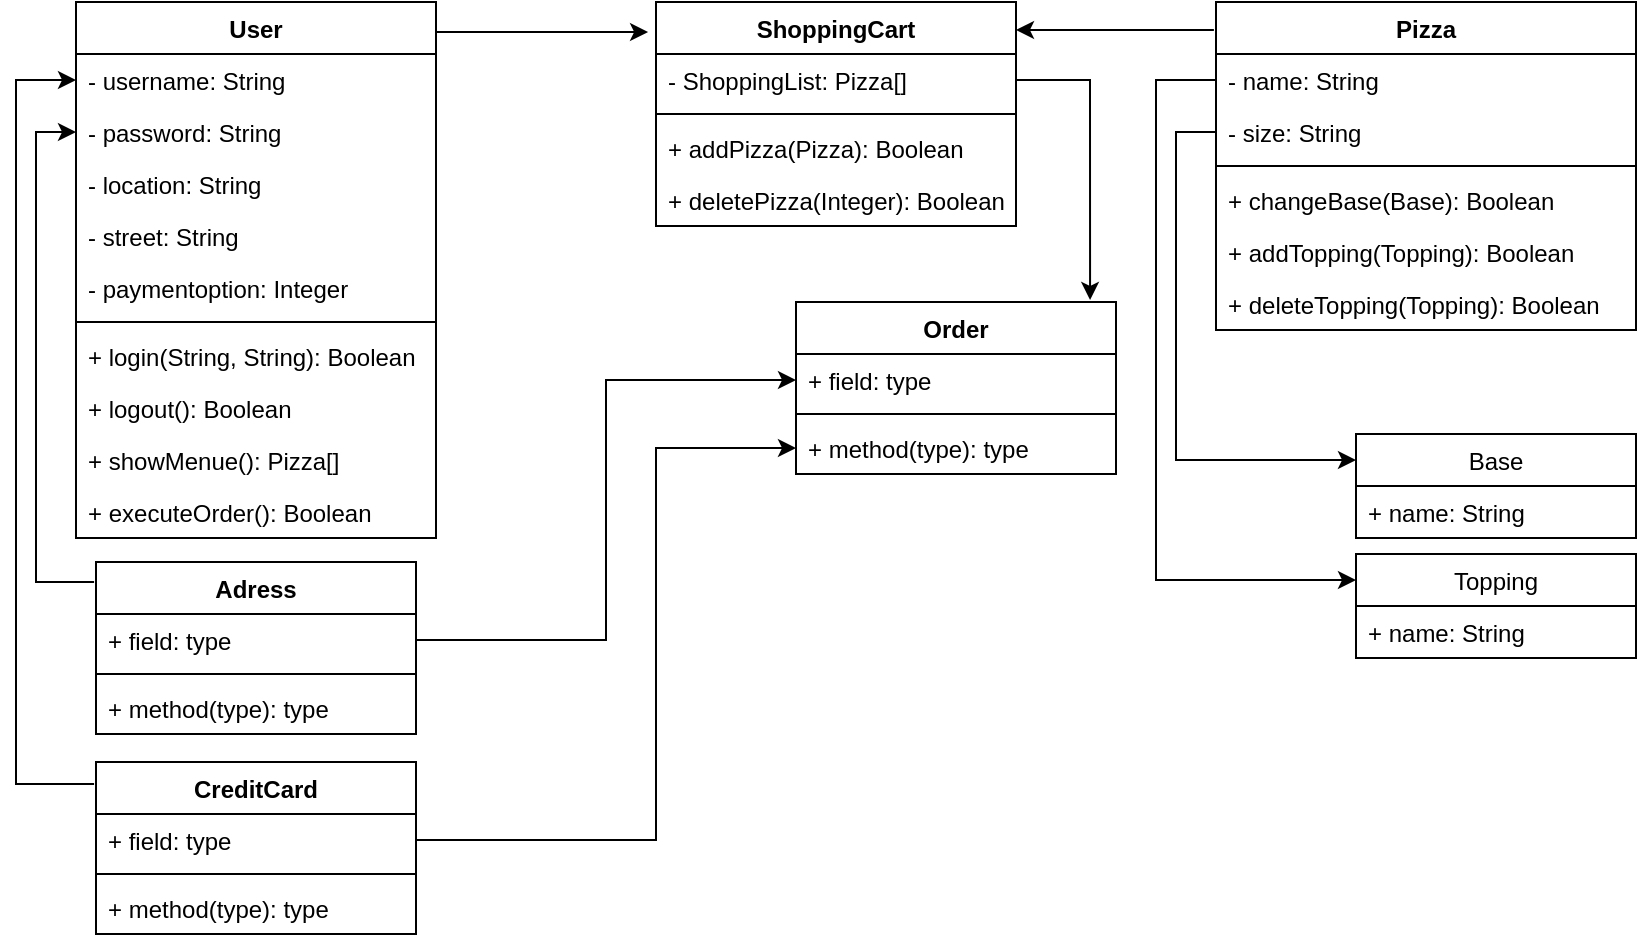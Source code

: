 <mxfile version="14.1.8" type="github">
  <diagram id="C5RBs43oDa-KdzZeNtuy" name="Page-1">
    <mxGraphModel dx="868" dy="482" grid="1" gridSize="10" guides="1" tooltips="1" connect="1" arrows="1" fold="1" page="1" pageScale="1" pageWidth="827" pageHeight="1169" math="0" shadow="0">
      <root>
        <mxCell id="WIyWlLk6GJQsqaUBKTNV-0" />
        <mxCell id="WIyWlLk6GJQsqaUBKTNV-1" parent="WIyWlLk6GJQsqaUBKTNV-0" />
        <mxCell id="uV1599xkfmc2XIZDll-U-7" value="User" style="swimlane;fontStyle=1;align=center;verticalAlign=top;childLayout=stackLayout;horizontal=1;startSize=26;horizontalStack=0;resizeParent=1;resizeParentMax=0;resizeLast=0;collapsible=1;marginBottom=0;" parent="WIyWlLk6GJQsqaUBKTNV-1" vertex="1">
          <mxGeometry x="40" y="10" width="180" height="268" as="geometry" />
        </mxCell>
        <mxCell id="uV1599xkfmc2XIZDll-U-11" value="- username: String" style="text;strokeColor=none;fillColor=none;align=left;verticalAlign=top;spacingLeft=4;spacingRight=4;overflow=hidden;rotatable=0;points=[[0,0.5],[1,0.5]];portConstraint=eastwest;" parent="uV1599xkfmc2XIZDll-U-7" vertex="1">
          <mxGeometry y="26" width="180" height="26" as="geometry" />
        </mxCell>
        <mxCell id="uV1599xkfmc2XIZDll-U-12" value="- password: String" style="text;strokeColor=none;fillColor=none;align=left;verticalAlign=top;spacingLeft=4;spacingRight=4;overflow=hidden;rotatable=0;points=[[0,0.5],[1,0.5]];portConstraint=eastwest;" parent="uV1599xkfmc2XIZDll-U-7" vertex="1">
          <mxGeometry y="52" width="180" height="26" as="geometry" />
        </mxCell>
        <mxCell id="uV1599xkfmc2XIZDll-U-13" value="- location: String" style="text;strokeColor=none;fillColor=none;align=left;verticalAlign=top;spacingLeft=4;spacingRight=4;overflow=hidden;rotatable=0;points=[[0,0.5],[1,0.5]];portConstraint=eastwest;" parent="uV1599xkfmc2XIZDll-U-7" vertex="1">
          <mxGeometry y="78" width="180" height="26" as="geometry" />
        </mxCell>
        <mxCell id="uV1599xkfmc2XIZDll-U-3" value="- street: String" style="text;strokeColor=none;fillColor=none;align=left;verticalAlign=top;spacingLeft=4;spacingRight=4;overflow=hidden;rotatable=0;points=[[0,0.5],[1,0.5]];portConstraint=eastwest;" parent="uV1599xkfmc2XIZDll-U-7" vertex="1">
          <mxGeometry y="104" width="180" height="26" as="geometry" />
        </mxCell>
        <mxCell id="uV1599xkfmc2XIZDll-U-6" value="- paymentoption: Integer" style="text;strokeColor=none;fillColor=none;align=left;verticalAlign=top;spacingLeft=4;spacingRight=4;overflow=hidden;rotatable=0;points=[[0,0.5],[1,0.5]];portConstraint=eastwest;" parent="uV1599xkfmc2XIZDll-U-7" vertex="1">
          <mxGeometry y="130" width="180" height="26" as="geometry" />
        </mxCell>
        <mxCell id="uV1599xkfmc2XIZDll-U-9" value="" style="line;strokeWidth=1;fillColor=none;align=left;verticalAlign=middle;spacingTop=-1;spacingLeft=3;spacingRight=3;rotatable=0;labelPosition=right;points=[];portConstraint=eastwest;" parent="uV1599xkfmc2XIZDll-U-7" vertex="1">
          <mxGeometry y="156" width="180" height="8" as="geometry" />
        </mxCell>
        <mxCell id="uV1599xkfmc2XIZDll-U-14" value="+ login(String, String): Boolean" style="text;strokeColor=none;fillColor=none;align=left;verticalAlign=top;spacingLeft=4;spacingRight=4;overflow=hidden;rotatable=0;points=[[0,0.5],[1,0.5]];portConstraint=eastwest;" parent="uV1599xkfmc2XIZDll-U-7" vertex="1">
          <mxGeometry y="164" width="180" height="26" as="geometry" />
        </mxCell>
        <mxCell id="uV1599xkfmc2XIZDll-U-10" value="+ logout(): Boolean" style="text;strokeColor=none;fillColor=none;align=left;verticalAlign=top;spacingLeft=4;spacingRight=4;overflow=hidden;rotatable=0;points=[[0,0.5],[1,0.5]];portConstraint=eastwest;" parent="uV1599xkfmc2XIZDll-U-7" vertex="1">
          <mxGeometry y="190" width="180" height="26" as="geometry" />
        </mxCell>
        <mxCell id="uV1599xkfmc2XIZDll-U-19" value="+ showMenue(): Pizza[]" style="text;strokeColor=none;fillColor=none;align=left;verticalAlign=top;spacingLeft=4;spacingRight=4;overflow=hidden;rotatable=0;points=[[0,0.5],[1,0.5]];portConstraint=eastwest;" parent="uV1599xkfmc2XIZDll-U-7" vertex="1">
          <mxGeometry y="216" width="180" height="26" as="geometry" />
        </mxCell>
        <mxCell id="uV1599xkfmc2XIZDll-U-15" value="+ executeOrder(): Boolean" style="text;strokeColor=none;fillColor=none;align=left;verticalAlign=top;spacingLeft=4;spacingRight=4;overflow=hidden;rotatable=0;points=[[0,0.5],[1,0.5]];portConstraint=eastwest;" parent="uV1599xkfmc2XIZDll-U-7" vertex="1">
          <mxGeometry y="242" width="180" height="26" as="geometry" />
        </mxCell>
        <mxCell id="uV1599xkfmc2XIZDll-U-20" value="ShoppingCart" style="swimlane;fontStyle=1;align=center;verticalAlign=top;childLayout=stackLayout;horizontal=1;startSize=26;horizontalStack=0;resizeParent=1;resizeParentMax=0;resizeLast=0;collapsible=1;marginBottom=0;" parent="WIyWlLk6GJQsqaUBKTNV-1" vertex="1">
          <mxGeometry x="330" y="10" width="180" height="112" as="geometry" />
        </mxCell>
        <mxCell id="uV1599xkfmc2XIZDll-U-21" value="- ShoppingList: Pizza[]" style="text;strokeColor=none;fillColor=none;align=left;verticalAlign=top;spacingLeft=4;spacingRight=4;overflow=hidden;rotatable=0;points=[[0,0.5],[1,0.5]];portConstraint=eastwest;" parent="uV1599xkfmc2XIZDll-U-20" vertex="1">
          <mxGeometry y="26" width="180" height="26" as="geometry" />
        </mxCell>
        <mxCell id="uV1599xkfmc2XIZDll-U-22" value="" style="line;strokeWidth=1;fillColor=none;align=left;verticalAlign=middle;spacingTop=-1;spacingLeft=3;spacingRight=3;rotatable=0;labelPosition=right;points=[];portConstraint=eastwest;" parent="uV1599xkfmc2XIZDll-U-20" vertex="1">
          <mxGeometry y="52" width="180" height="8" as="geometry" />
        </mxCell>
        <mxCell id="uV1599xkfmc2XIZDll-U-24" value="+ addPizza(Pizza): Boolean" style="text;strokeColor=none;fillColor=none;align=left;verticalAlign=top;spacingLeft=4;spacingRight=4;overflow=hidden;rotatable=0;points=[[0,0.5],[1,0.5]];portConstraint=eastwest;" parent="uV1599xkfmc2XIZDll-U-20" vertex="1">
          <mxGeometry y="60" width="180" height="26" as="geometry" />
        </mxCell>
        <mxCell id="uV1599xkfmc2XIZDll-U-23" value="+ deletePizza(Integer): Boolean" style="text;strokeColor=none;fillColor=none;align=left;verticalAlign=top;spacingLeft=4;spacingRight=4;overflow=hidden;rotatable=0;points=[[0,0.5],[1,0.5]];portConstraint=eastwest;" parent="uV1599xkfmc2XIZDll-U-20" vertex="1">
          <mxGeometry y="86" width="180" height="26" as="geometry" />
        </mxCell>
        <mxCell id="uV1599xkfmc2XIZDll-U-25" value="Pizza" style="swimlane;fontStyle=1;align=center;verticalAlign=top;childLayout=stackLayout;horizontal=1;startSize=26;horizontalStack=0;resizeParent=1;resizeParentMax=0;resizeLast=0;collapsible=1;marginBottom=0;" parent="WIyWlLk6GJQsqaUBKTNV-1" vertex="1">
          <mxGeometry x="610" y="10" width="210" height="164" as="geometry" />
        </mxCell>
        <mxCell id="uV1599xkfmc2XIZDll-U-26" value="- name: String" style="text;strokeColor=none;fillColor=none;align=left;verticalAlign=top;spacingLeft=4;spacingRight=4;overflow=hidden;rotatable=0;points=[[0,0.5],[1,0.5]];portConstraint=eastwest;" parent="uV1599xkfmc2XIZDll-U-25" vertex="1">
          <mxGeometry y="26" width="210" height="26" as="geometry" />
        </mxCell>
        <mxCell id="uV1599xkfmc2XIZDll-U-29" value="- size: String" style="text;strokeColor=none;fillColor=none;align=left;verticalAlign=top;spacingLeft=4;spacingRight=4;overflow=hidden;rotatable=0;points=[[0,0.5],[1,0.5]];portConstraint=eastwest;" parent="uV1599xkfmc2XIZDll-U-25" vertex="1">
          <mxGeometry y="52" width="210" height="26" as="geometry" />
        </mxCell>
        <mxCell id="uV1599xkfmc2XIZDll-U-27" value="" style="line;strokeWidth=1;fillColor=none;align=left;verticalAlign=middle;spacingTop=-1;spacingLeft=3;spacingRight=3;rotatable=0;labelPosition=right;points=[];portConstraint=eastwest;" parent="uV1599xkfmc2XIZDll-U-25" vertex="1">
          <mxGeometry y="78" width="210" height="8" as="geometry" />
        </mxCell>
        <mxCell id="uV1599xkfmc2XIZDll-U-28" value="+ changeBase(Base): Boolean" style="text;strokeColor=none;fillColor=none;align=left;verticalAlign=top;spacingLeft=4;spacingRight=4;overflow=hidden;rotatable=0;points=[[0,0.5],[1,0.5]];portConstraint=eastwest;" parent="uV1599xkfmc2XIZDll-U-25" vertex="1">
          <mxGeometry y="86" width="210" height="26" as="geometry" />
        </mxCell>
        <mxCell id="uV1599xkfmc2XIZDll-U-30" value="+ addTopping(Topping): Boolean" style="text;strokeColor=none;fillColor=none;align=left;verticalAlign=top;spacingLeft=4;spacingRight=4;overflow=hidden;rotatable=0;points=[[0,0.5],[1,0.5]];portConstraint=eastwest;" parent="uV1599xkfmc2XIZDll-U-25" vertex="1">
          <mxGeometry y="112" width="210" height="26" as="geometry" />
        </mxCell>
        <mxCell id="uV1599xkfmc2XIZDll-U-31" value="+ deleteTopping(Topping): Boolean" style="text;strokeColor=none;fillColor=none;align=left;verticalAlign=top;spacingLeft=4;spacingRight=4;overflow=hidden;rotatable=0;points=[[0,0.5],[1,0.5]];portConstraint=eastwest;" parent="uV1599xkfmc2XIZDll-U-25" vertex="1">
          <mxGeometry y="138" width="210" height="26" as="geometry" />
        </mxCell>
        <mxCell id="uV1599xkfmc2XIZDll-U-36" value="Base" style="swimlane;fontStyle=0;childLayout=stackLayout;horizontal=1;startSize=26;fillColor=none;horizontalStack=0;resizeParent=1;resizeParentMax=0;resizeLast=0;collapsible=1;marginBottom=0;" parent="WIyWlLk6GJQsqaUBKTNV-1" vertex="1">
          <mxGeometry x="680" y="226" width="140" height="52" as="geometry" />
        </mxCell>
        <mxCell id="uV1599xkfmc2XIZDll-U-37" value="+ name: String" style="text;strokeColor=none;fillColor=none;align=left;verticalAlign=top;spacingLeft=4;spacingRight=4;overflow=hidden;rotatable=0;points=[[0,0.5],[1,0.5]];portConstraint=eastwest;" parent="uV1599xkfmc2XIZDll-U-36" vertex="1">
          <mxGeometry y="26" width="140" height="26" as="geometry" />
        </mxCell>
        <mxCell id="uV1599xkfmc2XIZDll-U-41" value="Topping" style="swimlane;fontStyle=0;childLayout=stackLayout;horizontal=1;startSize=26;fillColor=none;horizontalStack=0;resizeParent=1;resizeParentMax=0;resizeLast=0;collapsible=1;marginBottom=0;" parent="WIyWlLk6GJQsqaUBKTNV-1" vertex="1">
          <mxGeometry x="680" y="286" width="140" height="52" as="geometry" />
        </mxCell>
        <mxCell id="uV1599xkfmc2XIZDll-U-42" value="+ name: String" style="text;strokeColor=none;fillColor=none;align=left;verticalAlign=top;spacingLeft=4;spacingRight=4;overflow=hidden;rotatable=0;points=[[0,0.5],[1,0.5]];portConstraint=eastwest;" parent="uV1599xkfmc2XIZDll-U-41" vertex="1">
          <mxGeometry y="26" width="140" height="26" as="geometry" />
        </mxCell>
        <mxCell id="IQ9QhzdBHmIEoD9JMVYd-0" style="edgeStyle=orthogonalEdgeStyle;rounded=0;orthogonalLoop=1;jettySize=auto;html=1;exitX=0;exitY=0.5;exitDx=0;exitDy=0;entryX=0;entryY=0.25;entryDx=0;entryDy=0;" parent="WIyWlLk6GJQsqaUBKTNV-1" source="uV1599xkfmc2XIZDll-U-29" target="uV1599xkfmc2XIZDll-U-36" edge="1">
          <mxGeometry relative="1" as="geometry" />
        </mxCell>
        <mxCell id="IQ9QhzdBHmIEoD9JMVYd-1" style="edgeStyle=orthogonalEdgeStyle;rounded=0;orthogonalLoop=1;jettySize=auto;html=1;exitX=0;exitY=0.5;exitDx=0;exitDy=0;entryX=0;entryY=0.25;entryDx=0;entryDy=0;" parent="WIyWlLk6GJQsqaUBKTNV-1" source="uV1599xkfmc2XIZDll-U-26" target="uV1599xkfmc2XIZDll-U-41" edge="1">
          <mxGeometry relative="1" as="geometry">
            <Array as="points">
              <mxPoint x="580" y="49" />
              <mxPoint x="580" y="299" />
            </Array>
          </mxGeometry>
        </mxCell>
        <mxCell id="hXHPoDrEMKIcVmXOcSfc-1" value="Order" style="swimlane;fontStyle=1;align=center;verticalAlign=top;childLayout=stackLayout;horizontal=1;startSize=26;horizontalStack=0;resizeParent=1;resizeParentMax=0;resizeLast=0;collapsible=1;marginBottom=0;" vertex="1" parent="WIyWlLk6GJQsqaUBKTNV-1">
          <mxGeometry x="400" y="160" width="160" height="86" as="geometry" />
        </mxCell>
        <mxCell id="hXHPoDrEMKIcVmXOcSfc-2" value="+ field: type" style="text;strokeColor=none;fillColor=none;align=left;verticalAlign=top;spacingLeft=4;spacingRight=4;overflow=hidden;rotatable=0;points=[[0,0.5],[1,0.5]];portConstraint=eastwest;" vertex="1" parent="hXHPoDrEMKIcVmXOcSfc-1">
          <mxGeometry y="26" width="160" height="26" as="geometry" />
        </mxCell>
        <mxCell id="hXHPoDrEMKIcVmXOcSfc-3" value="" style="line;strokeWidth=1;fillColor=none;align=left;verticalAlign=middle;spacingTop=-1;spacingLeft=3;spacingRight=3;rotatable=0;labelPosition=right;points=[];portConstraint=eastwest;" vertex="1" parent="hXHPoDrEMKIcVmXOcSfc-1">
          <mxGeometry y="52" width="160" height="8" as="geometry" />
        </mxCell>
        <mxCell id="hXHPoDrEMKIcVmXOcSfc-4" value="+ method(type): type" style="text;strokeColor=none;fillColor=none;align=left;verticalAlign=top;spacingLeft=4;spacingRight=4;overflow=hidden;rotatable=0;points=[[0,0.5],[1,0.5]];portConstraint=eastwest;" vertex="1" parent="hXHPoDrEMKIcVmXOcSfc-1">
          <mxGeometry y="60" width="160" height="26" as="geometry" />
        </mxCell>
        <mxCell id="hXHPoDrEMKIcVmXOcSfc-5" value="Adress" style="swimlane;fontStyle=1;align=center;verticalAlign=top;childLayout=stackLayout;horizontal=1;startSize=26;horizontalStack=0;resizeParent=1;resizeParentMax=0;resizeLast=0;collapsible=1;marginBottom=0;" vertex="1" parent="WIyWlLk6GJQsqaUBKTNV-1">
          <mxGeometry x="50" y="290" width="160" height="86" as="geometry" />
        </mxCell>
        <mxCell id="hXHPoDrEMKIcVmXOcSfc-6" value="+ field: type" style="text;strokeColor=none;fillColor=none;align=left;verticalAlign=top;spacingLeft=4;spacingRight=4;overflow=hidden;rotatable=0;points=[[0,0.5],[1,0.5]];portConstraint=eastwest;" vertex="1" parent="hXHPoDrEMKIcVmXOcSfc-5">
          <mxGeometry y="26" width="160" height="26" as="geometry" />
        </mxCell>
        <mxCell id="hXHPoDrEMKIcVmXOcSfc-7" value="" style="line;strokeWidth=1;fillColor=none;align=left;verticalAlign=middle;spacingTop=-1;spacingLeft=3;spacingRight=3;rotatable=0;labelPosition=right;points=[];portConstraint=eastwest;" vertex="1" parent="hXHPoDrEMKIcVmXOcSfc-5">
          <mxGeometry y="52" width="160" height="8" as="geometry" />
        </mxCell>
        <mxCell id="hXHPoDrEMKIcVmXOcSfc-8" value="+ method(type): type" style="text;strokeColor=none;fillColor=none;align=left;verticalAlign=top;spacingLeft=4;spacingRight=4;overflow=hidden;rotatable=0;points=[[0,0.5],[1,0.5]];portConstraint=eastwest;" vertex="1" parent="hXHPoDrEMKIcVmXOcSfc-5">
          <mxGeometry y="60" width="160" height="26" as="geometry" />
        </mxCell>
        <mxCell id="hXHPoDrEMKIcVmXOcSfc-9" value="CreditCard" style="swimlane;fontStyle=1;align=center;verticalAlign=top;childLayout=stackLayout;horizontal=1;startSize=26;horizontalStack=0;resizeParent=1;resizeParentMax=0;resizeLast=0;collapsible=1;marginBottom=0;" vertex="1" parent="WIyWlLk6GJQsqaUBKTNV-1">
          <mxGeometry x="50" y="390" width="160" height="86" as="geometry" />
        </mxCell>
        <mxCell id="hXHPoDrEMKIcVmXOcSfc-10" value="+ field: type" style="text;strokeColor=none;fillColor=none;align=left;verticalAlign=top;spacingLeft=4;spacingRight=4;overflow=hidden;rotatable=0;points=[[0,0.5],[1,0.5]];portConstraint=eastwest;" vertex="1" parent="hXHPoDrEMKIcVmXOcSfc-9">
          <mxGeometry y="26" width="160" height="26" as="geometry" />
        </mxCell>
        <mxCell id="hXHPoDrEMKIcVmXOcSfc-11" value="" style="line;strokeWidth=1;fillColor=none;align=left;verticalAlign=middle;spacingTop=-1;spacingLeft=3;spacingRight=3;rotatable=0;labelPosition=right;points=[];portConstraint=eastwest;" vertex="1" parent="hXHPoDrEMKIcVmXOcSfc-9">
          <mxGeometry y="52" width="160" height="8" as="geometry" />
        </mxCell>
        <mxCell id="hXHPoDrEMKIcVmXOcSfc-12" value="+ method(type): type" style="text;strokeColor=none;fillColor=none;align=left;verticalAlign=top;spacingLeft=4;spacingRight=4;overflow=hidden;rotatable=0;points=[[0,0.5],[1,0.5]];portConstraint=eastwest;" vertex="1" parent="hXHPoDrEMKIcVmXOcSfc-9">
          <mxGeometry y="60" width="160" height="26" as="geometry" />
        </mxCell>
        <mxCell id="hXHPoDrEMKIcVmXOcSfc-14" style="edgeStyle=orthogonalEdgeStyle;rounded=0;orthogonalLoop=1;jettySize=auto;html=1;exitX=1;exitY=0.5;exitDx=0;exitDy=0;entryX=0.919;entryY=-0.012;entryDx=0;entryDy=0;entryPerimeter=0;" edge="1" parent="WIyWlLk6GJQsqaUBKTNV-1" source="uV1599xkfmc2XIZDll-U-21" target="hXHPoDrEMKIcVmXOcSfc-1">
          <mxGeometry relative="1" as="geometry" />
        </mxCell>
        <mxCell id="hXHPoDrEMKIcVmXOcSfc-15" style="edgeStyle=orthogonalEdgeStyle;rounded=0;orthogonalLoop=1;jettySize=auto;html=1;exitX=-0.006;exitY=0.116;exitDx=0;exitDy=0;entryX=0;entryY=0.5;entryDx=0;entryDy=0;exitPerimeter=0;" edge="1" parent="WIyWlLk6GJQsqaUBKTNV-1" source="hXHPoDrEMKIcVmXOcSfc-5" target="uV1599xkfmc2XIZDll-U-12">
          <mxGeometry relative="1" as="geometry">
            <Array as="points">
              <mxPoint x="20" y="300" />
              <mxPoint x="20" y="75" />
            </Array>
          </mxGeometry>
        </mxCell>
        <mxCell id="hXHPoDrEMKIcVmXOcSfc-16" style="edgeStyle=orthogonalEdgeStyle;rounded=0;orthogonalLoop=1;jettySize=auto;html=1;entryX=-0.022;entryY=0.134;entryDx=0;entryDy=0;entryPerimeter=0;" edge="1" parent="WIyWlLk6GJQsqaUBKTNV-1" target="uV1599xkfmc2XIZDll-U-20">
          <mxGeometry relative="1" as="geometry">
            <mxPoint x="220" y="25" as="sourcePoint" />
            <Array as="points">
              <mxPoint x="220" y="25" />
            </Array>
          </mxGeometry>
        </mxCell>
        <mxCell id="hXHPoDrEMKIcVmXOcSfc-18" style="edgeStyle=orthogonalEdgeStyle;rounded=0;orthogonalLoop=1;jettySize=auto;html=1;exitX=-0.006;exitY=0.128;exitDx=0;exitDy=0;entryX=0;entryY=0.5;entryDx=0;entryDy=0;exitPerimeter=0;" edge="1" parent="WIyWlLk6GJQsqaUBKTNV-1" source="hXHPoDrEMKIcVmXOcSfc-9" target="uV1599xkfmc2XIZDll-U-11">
          <mxGeometry relative="1" as="geometry">
            <Array as="points">
              <mxPoint x="10" y="401" />
              <mxPoint x="10" y="49" />
            </Array>
          </mxGeometry>
        </mxCell>
        <mxCell id="hXHPoDrEMKIcVmXOcSfc-19" style="edgeStyle=orthogonalEdgeStyle;rounded=0;orthogonalLoop=1;jettySize=auto;html=1;entryX=-0.005;entryY=0.085;entryDx=0;entryDy=0;entryPerimeter=0;exitX=-0.005;exitY=0.085;exitDx=0;exitDy=0;exitPerimeter=0;" edge="1" parent="WIyWlLk6GJQsqaUBKTNV-1" source="uV1599xkfmc2XIZDll-U-25">
          <mxGeometry relative="1" as="geometry">
            <mxPoint x="510" y="24" as="targetPoint" />
            <Array as="points">
              <mxPoint x="510" y="24" />
            </Array>
          </mxGeometry>
        </mxCell>
        <mxCell id="hXHPoDrEMKIcVmXOcSfc-20" style="edgeStyle=orthogonalEdgeStyle;rounded=0;orthogonalLoop=1;jettySize=auto;html=1;exitX=1;exitY=0.5;exitDx=0;exitDy=0;entryX=0;entryY=0.5;entryDx=0;entryDy=0;" edge="1" parent="WIyWlLk6GJQsqaUBKTNV-1" source="hXHPoDrEMKIcVmXOcSfc-6" target="hXHPoDrEMKIcVmXOcSfc-2">
          <mxGeometry relative="1" as="geometry" />
        </mxCell>
        <mxCell id="hXHPoDrEMKIcVmXOcSfc-21" style="edgeStyle=orthogonalEdgeStyle;rounded=0;orthogonalLoop=1;jettySize=auto;html=1;exitX=1;exitY=0.5;exitDx=0;exitDy=0;entryX=0;entryY=0.5;entryDx=0;entryDy=0;" edge="1" parent="WIyWlLk6GJQsqaUBKTNV-1" source="hXHPoDrEMKIcVmXOcSfc-10" target="hXHPoDrEMKIcVmXOcSfc-4">
          <mxGeometry relative="1" as="geometry">
            <Array as="points">
              <mxPoint x="330" y="429" />
              <mxPoint x="330" y="233" />
            </Array>
          </mxGeometry>
        </mxCell>
      </root>
    </mxGraphModel>
  </diagram>
</mxfile>
